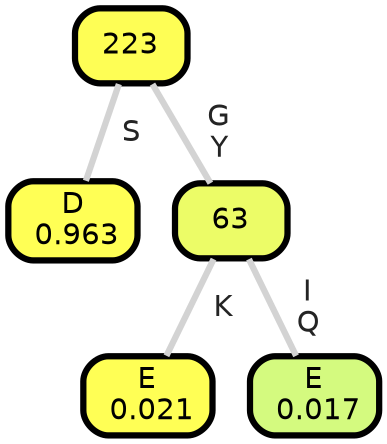graph Tree {
node [shape=box, style="filled, rounded",color="black",penwidth="3",fontcolor="black",                 fontname=helvetica] ;
graph [ranksep="0 equally", splines=straight,                 bgcolor=transparent, dpi=200] ;
edge [fontname=helvetica, fontweight=bold,fontcolor=grey14,color=lightgray] ;
0 [label="D
 0.963", fillcolor="#ffff55"] ;
1 [label="223", fillcolor="#fefe55"] ;
2 [label="E
 0.021", fillcolor="#ffff55"] ;
3 [label="63", fillcolor="#ecfc67"] ;
4 [label="E
 0.017", fillcolor="#d4fa7f"] ;
1 -- 0 [label=" S",penwidth=3] ;
1 -- 3 [label=" G\n Y",penwidth=3] ;
3 -- 2 [label=" K",penwidth=3] ;
3 -- 4 [label=" I\n Q",penwidth=3] ;
{rank = same;}}
